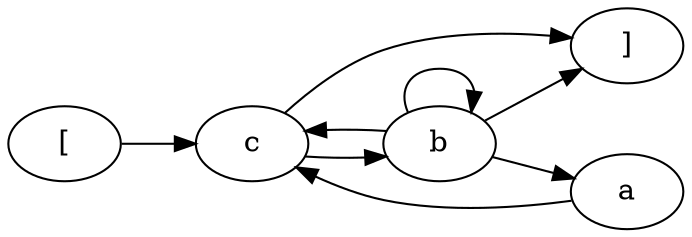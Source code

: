 digraph G {
rankdir = LR
label = "";
esg0_vertex0 -> esg0_vertex3;
esg0_vertex3 -> esg0_vertex4;
esg0_vertex2 -> esg0_vertex4;
esg0_vertex2 -> esg0_vertex2;
esg0_vertex2 -> esg0_vertex3;
esg0_vertex1 -> esg0_vertex3;
esg0_vertex2 -> esg0_vertex1;
esg0_vertex3 -> esg0_vertex2;
esg0_vertex0 [label = "["]
esg0_vertex3 [label = "c"]
esg0_vertex4 [label = "]"]
esg0_vertex2 [label = "b"]
esg0_vertex1 [label = "a"]
}
